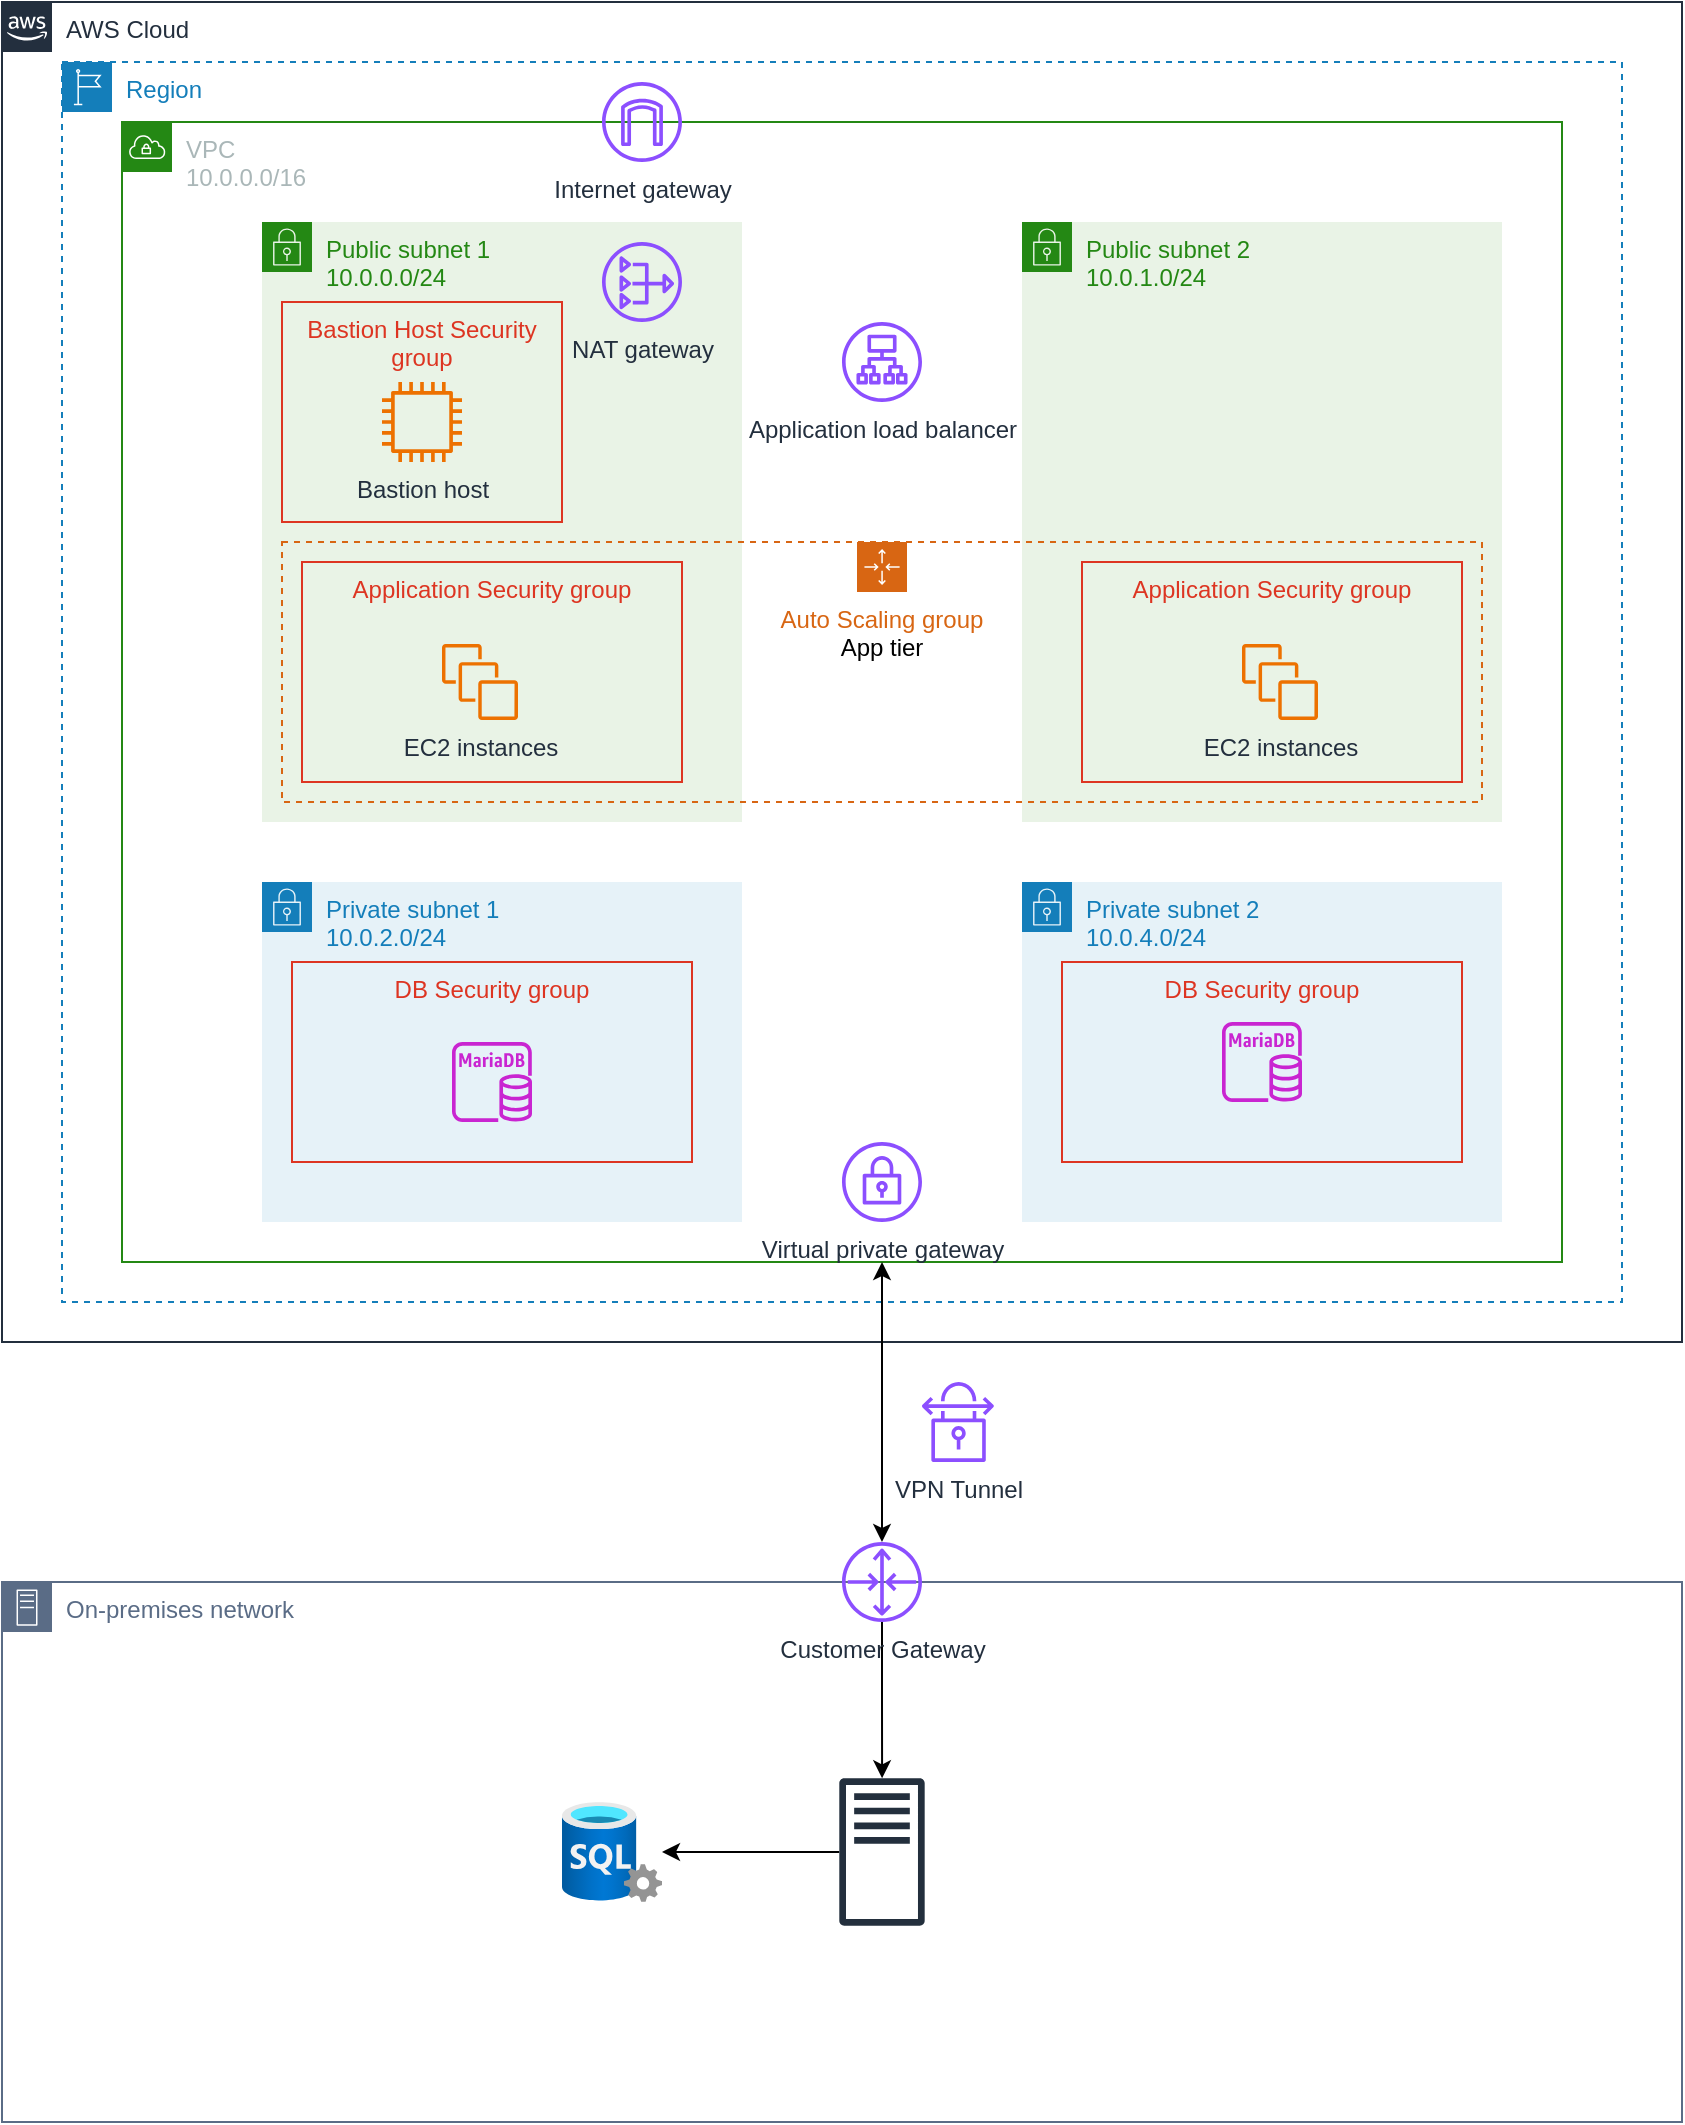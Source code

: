 <mxfile version="22.0.8" type="github">
  <diagram id="Ht1M8jgEwFfnCIfOTk4-" name="Page-1">
    <mxGraphModel dx="1434" dy="764" grid="1" gridSize="10" guides="1" tooltips="1" connect="1" arrows="1" fold="1" page="1" pageScale="1" pageWidth="827" pageHeight="1169" math="0" shadow="0">
      <root>
        <mxCell id="0" />
        <mxCell id="1" parent="0" />
        <mxCell id="imyj3Zp-e5OPN9J0XzXH-4" value="AWS Cloud" style="points=[[0,0],[0.25,0],[0.5,0],[0.75,0],[1,0],[1,0.25],[1,0.5],[1,0.75],[1,1],[0.75,1],[0.5,1],[0.25,1],[0,1],[0,0.75],[0,0.5],[0,0.25]];outlineConnect=0;gradientColor=none;html=1;whiteSpace=wrap;fontSize=12;fontStyle=0;container=1;pointerEvents=0;collapsible=0;recursiveResize=0;shape=mxgraph.aws4.group;grIcon=mxgraph.aws4.group_aws_cloud_alt;strokeColor=#232F3E;fillColor=none;verticalAlign=top;align=left;spacingLeft=30;fontColor=#232F3E;dashed=0;" parent="1" vertex="1">
          <mxGeometry x="40" y="40" width="840" height="670" as="geometry" />
        </mxCell>
        <mxCell id="imyj3Zp-e5OPN9J0XzXH-5" value="Region" style="points=[[0,0],[0.25,0],[0.5,0],[0.75,0],[1,0],[1,0.25],[1,0.5],[1,0.75],[1,1],[0.75,1],[0.5,1],[0.25,1],[0,1],[0,0.75],[0,0.5],[0,0.25]];outlineConnect=0;gradientColor=none;html=1;whiteSpace=wrap;fontSize=12;fontStyle=0;container=1;pointerEvents=0;collapsible=0;recursiveResize=0;shape=mxgraph.aws4.group;grIcon=mxgraph.aws4.group_region;strokeColor=#147EBA;fillColor=none;verticalAlign=top;align=left;spacingLeft=30;fontColor=#147EBA;dashed=1;" parent="imyj3Zp-e5OPN9J0XzXH-4" vertex="1">
          <mxGeometry x="30" y="30" width="780" height="620" as="geometry" />
        </mxCell>
        <mxCell id="imyj3Zp-e5OPN9J0XzXH-1" value="VPC&lt;br&gt;10.0.0.0/16" style="points=[[0,0],[0.25,0],[0.5,0],[0.75,0],[1,0],[1,0.25],[1,0.5],[1,0.75],[1,1],[0.75,1],[0.5,1],[0.25,1],[0,1],[0,0.75],[0,0.5],[0,0.25]];outlineConnect=0;gradientColor=none;html=1;whiteSpace=wrap;fontSize=12;fontStyle=0;container=1;pointerEvents=0;collapsible=0;recursiveResize=0;shape=mxgraph.aws4.group;grIcon=mxgraph.aws4.group_vpc;strokeColor=#248814;fillColor=none;verticalAlign=top;align=left;spacingLeft=30;fontColor=#AAB7B8;dashed=0;" parent="imyj3Zp-e5OPN9J0XzXH-5" vertex="1">
          <mxGeometry x="30" y="30" width="720" height="570" as="geometry" />
        </mxCell>
        <mxCell id="imyj3Zp-e5OPN9J0XzXH-10" value="Public subnet 2&lt;br&gt;10.0.1.0/24" style="points=[[0,0],[0.25,0],[0.5,0],[0.75,0],[1,0],[1,0.25],[1,0.5],[1,0.75],[1,1],[0.75,1],[0.5,1],[0.25,1],[0,1],[0,0.75],[0,0.5],[0,0.25]];outlineConnect=0;gradientColor=none;html=1;whiteSpace=wrap;fontSize=12;fontStyle=0;container=1;pointerEvents=0;collapsible=0;recursiveResize=0;shape=mxgraph.aws4.group;grIcon=mxgraph.aws4.group_security_group;grStroke=0;strokeColor=#248814;fillColor=#E9F3E6;verticalAlign=top;align=left;spacingLeft=30;fontColor=#248814;dashed=0;" parent="imyj3Zp-e5OPN9J0XzXH-1" vertex="1">
          <mxGeometry x="450" y="50" width="240" height="300" as="geometry" />
        </mxCell>
        <mxCell id="imyj3Zp-e5OPN9J0XzXH-13" value="Internet gateway" style="sketch=0;outlineConnect=0;fontColor=#232F3E;gradientColor=none;fillColor=#8C4FFF;strokeColor=none;dashed=0;verticalLabelPosition=bottom;verticalAlign=top;align=center;html=1;fontSize=12;fontStyle=0;aspect=fixed;pointerEvents=1;shape=mxgraph.aws4.internet_gateway;" parent="imyj3Zp-e5OPN9J0XzXH-1" vertex="1">
          <mxGeometry x="240" y="-20" width="40" height="40" as="geometry" />
        </mxCell>
        <mxCell id="dw_3kM0TEdpE_ayh5vgC-2" value="Virtual private gateway" style="sketch=0;outlineConnect=0;fontColor=#232F3E;gradientColor=none;fillColor=#8C4FFF;strokeColor=none;dashed=0;verticalLabelPosition=bottom;verticalAlign=top;align=center;html=1;fontSize=12;fontStyle=0;aspect=fixed;pointerEvents=1;shape=mxgraph.aws4.vpn_gateway;" parent="imyj3Zp-e5OPN9J0XzXH-1" vertex="1">
          <mxGeometry x="360" y="510" width="40" height="40" as="geometry" />
        </mxCell>
        <mxCell id="imyj3Zp-e5OPN9J0XzXH-14" value="Application load balancer" style="sketch=0;outlineConnect=0;fontColor=#232F3E;gradientColor=none;fillColor=#8C4FFF;strokeColor=none;dashed=0;verticalLabelPosition=bottom;verticalAlign=top;align=center;html=1;fontSize=12;fontStyle=0;aspect=fixed;pointerEvents=1;shape=mxgraph.aws4.application_load_balancer;" parent="imyj3Zp-e5OPN9J0XzXH-1" vertex="1">
          <mxGeometry x="360" y="100" width="40" height="40" as="geometry" />
        </mxCell>
        <mxCell id="imyj3Zp-e5OPN9J0XzXH-8" value="Public subnet 1&lt;br&gt;10.0.0.0/24" style="points=[[0,0],[0.25,0],[0.5,0],[0.75,0],[1,0],[1,0.25],[1,0.5],[1,0.75],[1,1],[0.75,1],[0.5,1],[0.25,1],[0,1],[0,0.75],[0,0.5],[0,0.25]];outlineConnect=0;gradientColor=none;html=1;whiteSpace=wrap;fontSize=12;fontStyle=0;container=1;pointerEvents=0;collapsible=0;recursiveResize=0;shape=mxgraph.aws4.group;grIcon=mxgraph.aws4.group_security_group;grStroke=0;strokeColor=#248814;fillColor=#E9F3E6;verticalAlign=top;align=left;spacingLeft=30;fontColor=#248814;dashed=0;" parent="imyj3Zp-e5OPN9J0XzXH-1" vertex="1">
          <mxGeometry x="70" y="50" width="240" height="300" as="geometry" />
        </mxCell>
        <mxCell id="dw_3kM0TEdpE_ayh5vgC-1" value="NAT gateway" style="sketch=0;outlineConnect=0;fontColor=#232F3E;gradientColor=none;fillColor=#8C4FFF;strokeColor=none;dashed=0;verticalLabelPosition=bottom;verticalAlign=top;align=center;html=1;fontSize=12;fontStyle=0;aspect=fixed;pointerEvents=1;shape=mxgraph.aws4.nat_gateway;" parent="imyj3Zp-e5OPN9J0XzXH-8" vertex="1">
          <mxGeometry x="170" y="10" width="40" height="40" as="geometry" />
        </mxCell>
        <mxCell id="imyj3Zp-e5OPN9J0XzXH-23" value="Bastion Host Security group" style="fillColor=none;strokeColor=#DD3522;verticalAlign=top;fontStyle=0;fontColor=#DD3522;whiteSpace=wrap;html=1;" parent="imyj3Zp-e5OPN9J0XzXH-8" vertex="1">
          <mxGeometry x="10" y="40" width="140" height="110" as="geometry" />
        </mxCell>
        <mxCell id="8zWxKAhYYqGUHjHSyBKX-1" value="Bastion host" style="sketch=0;outlineConnect=0;fontColor=#232F3E;gradientColor=none;fillColor=#ED7100;strokeColor=none;dashed=0;verticalLabelPosition=bottom;verticalAlign=top;align=center;html=1;fontSize=12;fontStyle=0;aspect=fixed;pointerEvents=1;shape=mxgraph.aws4.instance2;" parent="imyj3Zp-e5OPN9J0XzXH-8" vertex="1">
          <mxGeometry x="60" y="80" width="40" height="40" as="geometry" />
        </mxCell>
        <mxCell id="imyj3Zp-e5OPN9J0XzXH-11" value="Private subnet 1&lt;br&gt;10.0.2.0/24" style="points=[[0,0],[0.25,0],[0.5,0],[0.75,0],[1,0],[1,0.25],[1,0.5],[1,0.75],[1,1],[0.75,1],[0.5,1],[0.25,1],[0,1],[0,0.75],[0,0.5],[0,0.25]];outlineConnect=0;gradientColor=none;html=1;whiteSpace=wrap;fontSize=12;fontStyle=0;container=1;pointerEvents=0;collapsible=0;recursiveResize=0;shape=mxgraph.aws4.group;grIcon=mxgraph.aws4.group_security_group;grStroke=0;strokeColor=#147EBA;fillColor=#E6F2F8;verticalAlign=top;align=left;spacingLeft=30;fontColor=#147EBA;dashed=0;" parent="imyj3Zp-e5OPN9J0XzXH-1" vertex="1">
          <mxGeometry x="70" y="380" width="240" height="170" as="geometry" />
        </mxCell>
        <mxCell id="dw_3kM0TEdpE_ayh5vgC-5" value="DB Security group" style="fillColor=none;strokeColor=#DD3522;verticalAlign=top;fontStyle=0;fontColor=#DD3522;whiteSpace=wrap;html=1;" parent="imyj3Zp-e5OPN9J0XzXH-11" vertex="1">
          <mxGeometry x="15" y="40" width="200" height="100" as="geometry" />
        </mxCell>
        <mxCell id="imyj3Zp-e5OPN9J0XzXH-19" value="" style="sketch=0;outlineConnect=0;fontColor=#232F3E;gradientColor=none;fillColor=#C925D1;strokeColor=none;dashed=0;verticalLabelPosition=bottom;verticalAlign=top;align=center;html=1;fontSize=12;fontStyle=0;aspect=fixed;pointerEvents=1;shape=mxgraph.aws4.rds_mariadb_instance;" parent="imyj3Zp-e5OPN9J0XzXH-11" vertex="1">
          <mxGeometry x="95" y="80" width="40" height="40" as="geometry" />
        </mxCell>
        <mxCell id="imyj3Zp-e5OPN9J0XzXH-12" value="Private subnet 2&lt;br&gt;10.0.4.0/24" style="points=[[0,0],[0.25,0],[0.5,0],[0.75,0],[1,0],[1,0.25],[1,0.5],[1,0.75],[1,1],[0.75,1],[0.5,1],[0.25,1],[0,1],[0,0.75],[0,0.5],[0,0.25]];outlineConnect=0;gradientColor=none;html=1;whiteSpace=wrap;fontSize=12;fontStyle=0;container=1;pointerEvents=0;collapsible=0;recursiveResize=0;shape=mxgraph.aws4.group;grIcon=mxgraph.aws4.group_security_group;grStroke=0;strokeColor=#147EBA;fillColor=#E6F2F8;verticalAlign=top;align=left;spacingLeft=30;fontColor=#147EBA;dashed=0;" parent="imyj3Zp-e5OPN9J0XzXH-1" vertex="1">
          <mxGeometry x="450" y="380" width="240" height="170" as="geometry" />
        </mxCell>
        <mxCell id="dw_3kM0TEdpE_ayh5vgC-12" value="DB Security group" style="fillColor=none;strokeColor=#DD3522;verticalAlign=top;fontStyle=0;fontColor=#DD3522;whiteSpace=wrap;html=1;" parent="imyj3Zp-e5OPN9J0XzXH-12" vertex="1">
          <mxGeometry x="20" y="40" width="200" height="100" as="geometry" />
        </mxCell>
        <mxCell id="dw_3kM0TEdpE_ayh5vgC-13" value="" style="sketch=0;outlineConnect=0;fontColor=#232F3E;gradientColor=none;fillColor=#C925D1;strokeColor=none;dashed=0;verticalLabelPosition=bottom;verticalAlign=top;align=center;html=1;fontSize=12;fontStyle=0;aspect=fixed;pointerEvents=1;shape=mxgraph.aws4.rds_mariadb_instance;" parent="imyj3Zp-e5OPN9J0XzXH-12" vertex="1">
          <mxGeometry x="100" y="70" width="40" height="40" as="geometry" />
        </mxCell>
        <mxCell id="dw_3kM0TEdpE_ayh5vgC-14" value="Auto Scaling group&lt;br&gt;&lt;font color=&quot;#000000&quot;&gt;App tier&lt;/font&gt;" style="points=[[0,0],[0.25,0],[0.5,0],[0.75,0],[1,0],[1,0.25],[1,0.5],[1,0.75],[1,1],[0.75,1],[0.5,1],[0.25,1],[0,1],[0,0.75],[0,0.5],[0,0.25]];outlineConnect=0;gradientColor=none;html=1;whiteSpace=wrap;fontSize=12;fontStyle=0;container=1;pointerEvents=0;collapsible=0;recursiveResize=0;shape=mxgraph.aws4.groupCenter;grIcon=mxgraph.aws4.group_auto_scaling_group;grStroke=1;strokeColor=#D86613;fillColor=none;verticalAlign=top;align=center;fontColor=#D86613;dashed=1;spacingTop=25;" parent="imyj3Zp-e5OPN9J0XzXH-1" vertex="1">
          <mxGeometry x="80" y="210" width="600" height="130" as="geometry" />
        </mxCell>
        <mxCell id="dw_3kM0TEdpE_ayh5vgC-16" value="EC2 instances" style="sketch=0;outlineConnect=0;fontColor=#232F3E;gradientColor=none;fillColor=#ED7100;strokeColor=none;dashed=0;verticalLabelPosition=bottom;verticalAlign=top;align=center;html=1;fontSize=12;fontStyle=0;aspect=fixed;pointerEvents=1;shape=mxgraph.aws4.instances;" parent="dw_3kM0TEdpE_ayh5vgC-14" vertex="1">
          <mxGeometry x="80" y="51" width="38" height="38" as="geometry" />
        </mxCell>
        <mxCell id="dw_3kM0TEdpE_ayh5vgC-17" value="EC2 instances" style="sketch=0;outlineConnect=0;fontColor=#232F3E;gradientColor=none;fillColor=#ED7100;strokeColor=none;dashed=0;verticalLabelPosition=bottom;verticalAlign=top;align=center;html=1;fontSize=12;fontStyle=0;aspect=fixed;pointerEvents=1;shape=mxgraph.aws4.instances;" parent="dw_3kM0TEdpE_ayh5vgC-14" vertex="1">
          <mxGeometry x="480" y="51" width="38" height="38" as="geometry" />
        </mxCell>
        <mxCell id="dw_3kM0TEdpE_ayh5vgC-20" value="Application Security group" style="fillColor=none;strokeColor=#DD3522;verticalAlign=top;fontStyle=0;fontColor=#DD3522;whiteSpace=wrap;html=1;" parent="dw_3kM0TEdpE_ayh5vgC-14" vertex="1">
          <mxGeometry x="10" y="10" width="190" height="110" as="geometry" />
        </mxCell>
        <mxCell id="dw_3kM0TEdpE_ayh5vgC-21" value="Application Security group" style="fillColor=none;strokeColor=#DD3522;verticalAlign=top;fontStyle=0;fontColor=#DD3522;whiteSpace=wrap;html=1;" parent="dw_3kM0TEdpE_ayh5vgC-14" vertex="1">
          <mxGeometry x="400" y="10" width="190" height="110" as="geometry" />
        </mxCell>
        <mxCell id="imyj3Zp-e5OPN9J0XzXH-15" value="On-premises network" style="points=[[0,0],[0.25,0],[0.5,0],[0.75,0],[1,0],[1,0.25],[1,0.5],[1,0.75],[1,1],[0.75,1],[0.5,1],[0.25,1],[0,1],[0,0.75],[0,0.5],[0,0.25]];outlineConnect=0;gradientColor=none;html=1;whiteSpace=wrap;fontSize=12;fontStyle=0;container=1;pointerEvents=0;collapsible=0;recursiveResize=0;shape=mxgraph.aws4.group;grIcon=mxgraph.aws4.group_on_premise;strokeColor=#5A6C86;fillColor=none;verticalAlign=top;align=left;spacingLeft=30;fontColor=#5A6C86;dashed=0;" parent="1" vertex="1">
          <mxGeometry x="40" y="830" width="840" height="270" as="geometry" />
        </mxCell>
        <mxCell id="2JOdow-BoVT7XSH0DS5i-4" value="" style="image;aspect=fixed;html=1;points=[];align=center;fontSize=12;image=img/lib/azure2/databases/SQL_Server.svg;" parent="imyj3Zp-e5OPN9J0XzXH-15" vertex="1">
          <mxGeometry x="280" y="110" width="50" height="50" as="geometry" />
        </mxCell>
        <mxCell id="dw_3kM0TEdpE_ayh5vgC-11" style="edgeStyle=orthogonalEdgeStyle;rounded=0;orthogonalLoop=1;jettySize=auto;html=1;" parent="imyj3Zp-e5OPN9J0XzXH-15" source="dw_3kM0TEdpE_ayh5vgC-3" target="dw_3kM0TEdpE_ayh5vgC-6" edge="1">
          <mxGeometry relative="1" as="geometry" />
        </mxCell>
        <mxCell id="dw_3kM0TEdpE_ayh5vgC-3" value="Customer Gateway" style="sketch=0;outlineConnect=0;fontColor=#232F3E;gradientColor=none;fillColor=#8C4FFF;strokeColor=none;dashed=0;verticalLabelPosition=bottom;verticalAlign=top;align=center;html=1;fontSize=12;fontStyle=0;aspect=fixed;pointerEvents=1;shape=mxgraph.aws4.router;" parent="imyj3Zp-e5OPN9J0XzXH-15" vertex="1">
          <mxGeometry x="420" y="-20" width="40" height="40" as="geometry" />
        </mxCell>
        <mxCell id="dw_3kM0TEdpE_ayh5vgC-8" style="rounded=0;orthogonalLoop=1;jettySize=auto;html=1;edgeStyle=orthogonalEdgeStyle;" parent="imyj3Zp-e5OPN9J0XzXH-15" source="dw_3kM0TEdpE_ayh5vgC-6" target="2JOdow-BoVT7XSH0DS5i-4" edge="1">
          <mxGeometry relative="1" as="geometry" />
        </mxCell>
        <mxCell id="dw_3kM0TEdpE_ayh5vgC-6" value="" style="sketch=0;outlineConnect=0;fontColor=#232F3E;gradientColor=none;fillColor=#232F3D;strokeColor=none;dashed=0;verticalLabelPosition=bottom;verticalAlign=top;align=center;html=1;fontSize=12;fontStyle=0;aspect=fixed;pointerEvents=1;shape=mxgraph.aws4.traditional_server;" parent="imyj3Zp-e5OPN9J0XzXH-15" vertex="1">
          <mxGeometry x="418.65" y="98" width="42.69" height="74" as="geometry" />
        </mxCell>
        <mxCell id="2JOdow-BoVT7XSH0DS5i-17" value="" style="endArrow=classic;startArrow=classic;html=1;rounded=0;" parent="1" source="dw_3kM0TEdpE_ayh5vgC-3" edge="1">
          <mxGeometry width="50" height="50" relative="1" as="geometry">
            <mxPoint x="420" y="740" as="sourcePoint" />
            <mxPoint x="480" y="670" as="targetPoint" />
          </mxGeometry>
        </mxCell>
        <mxCell id="2JOdow-BoVT7XSH0DS5i-1" value="VPN Tunnel" style="sketch=0;outlineConnect=0;fontColor=#232F3E;gradientColor=none;fillColor=#8C4FFF;strokeColor=none;dashed=0;verticalLabelPosition=bottom;verticalAlign=top;align=center;html=1;fontSize=12;fontStyle=0;aspect=fixed;pointerEvents=1;shape=mxgraph.aws4.vpn_connection;" parent="1" vertex="1">
          <mxGeometry x="500" y="730" width="35.91" height="40" as="geometry" />
        </mxCell>
      </root>
    </mxGraphModel>
  </diagram>
</mxfile>
